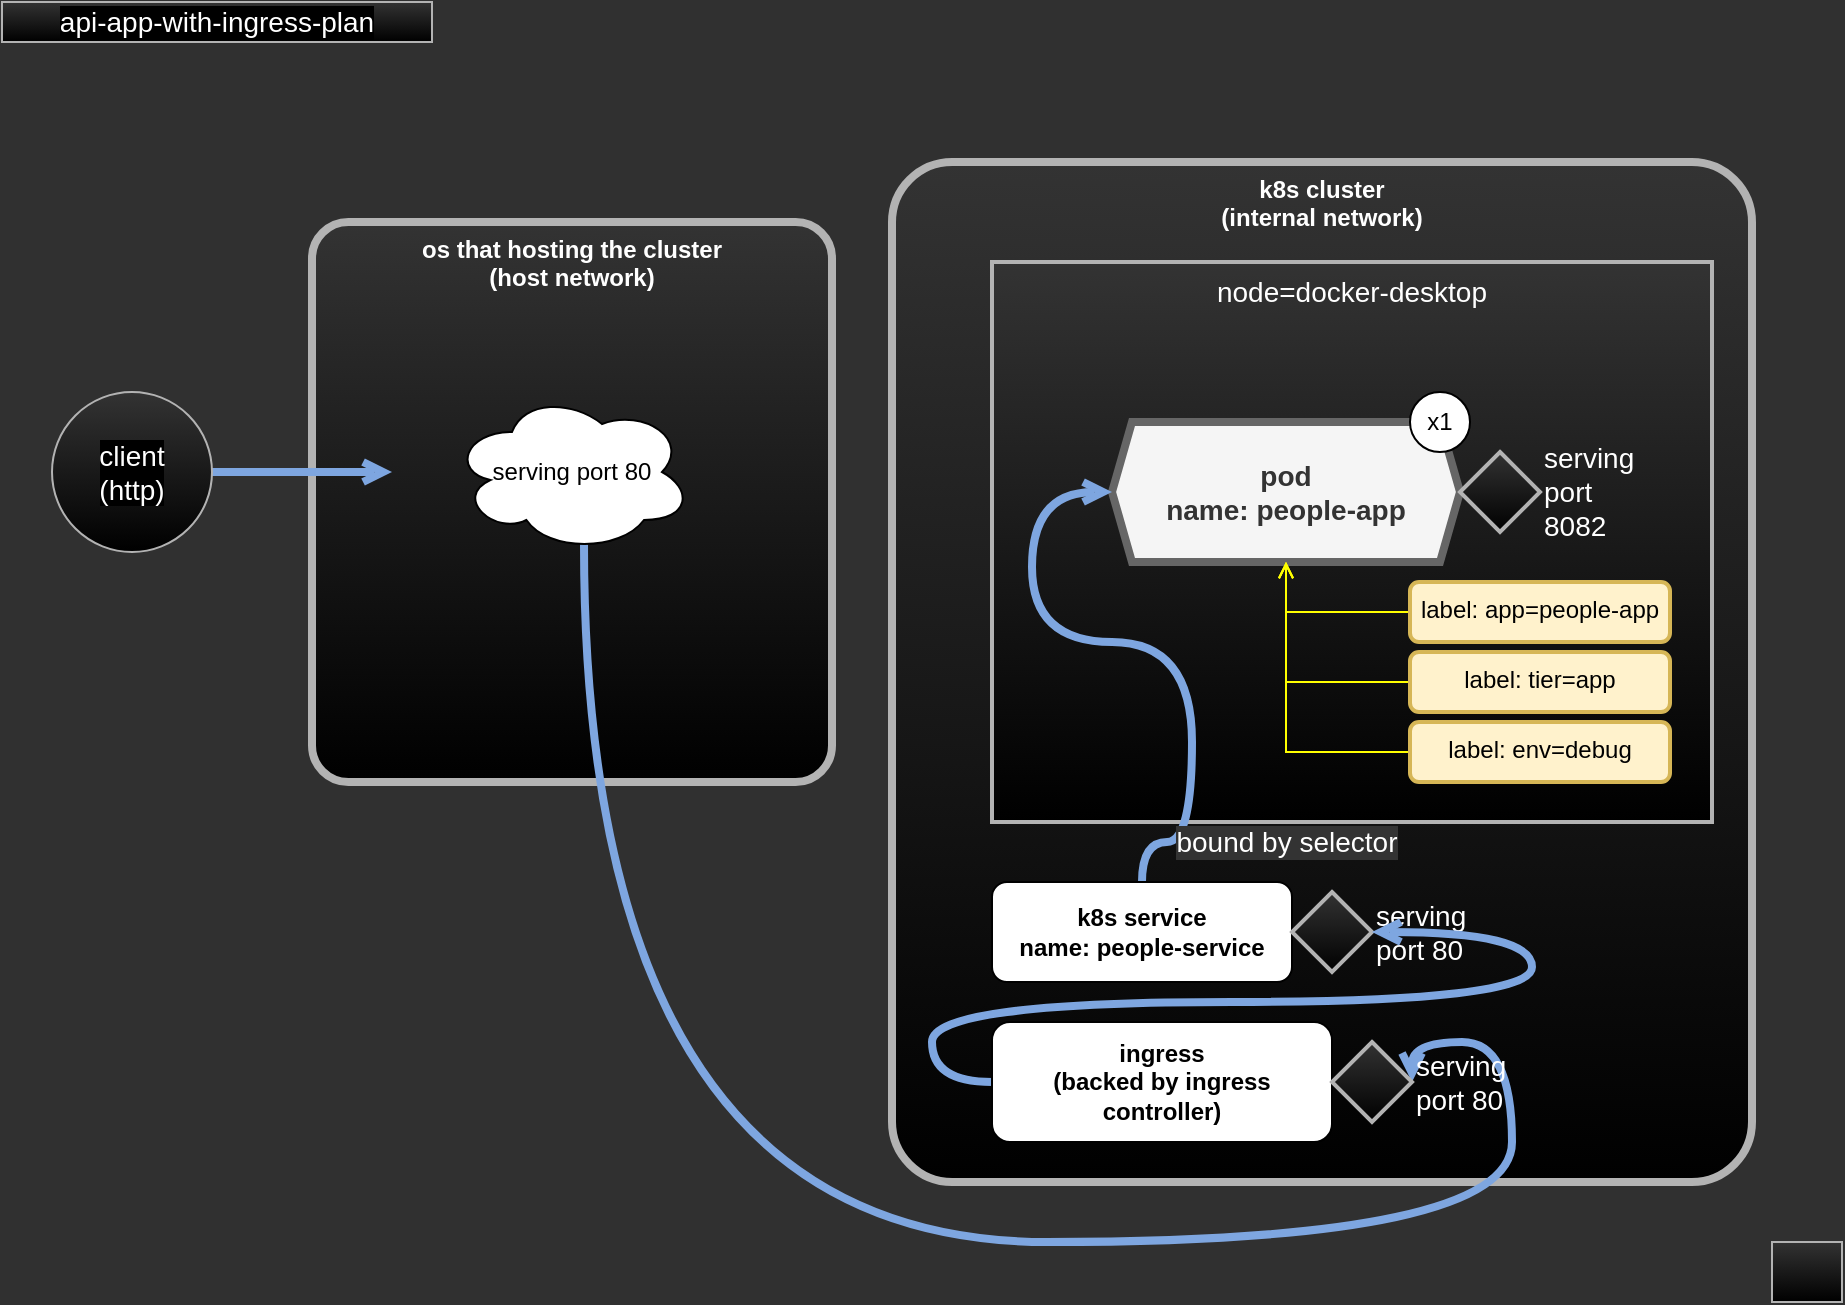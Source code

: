 <mxfile version="14.9.6" type="device"><diagram id="I4470RCvRsQy6u_Oc5J2" name="Page-1"><mxGraphModel dx="1106" dy="997" grid="1" gridSize="10" guides="1" tooltips="1" connect="1" arrows="1" fold="1" page="1" pageScale="1" pageWidth="827" pageHeight="1169" background="#303030" math="0" shadow="0"><root><mxCell id="0"/><mxCell id="1" parent="0"/><mxCell id="dS1ZjvqfkGv6v8Q8MQo3-20" value="os that hosting the cluster&lt;br&gt;(host network)" style="rounded=1;whiteSpace=wrap;html=1;arcSize=7;fontStyle=1;verticalAlign=top;strokeWidth=4;strokeColor=#B3B3B3;gradientColor=#000000;fillColor=#333333;fontColor=#FFFFFF;" parent="1" vertex="1"><mxGeometry x="170" y="120" width="260" height="280" as="geometry"/></mxCell><mxCell id="dS1ZjvqfkGv6v8Q8MQo3-1" value="k8s cluster&lt;br&gt;(internal network)" style="rounded=1;whiteSpace=wrap;html=1;arcSize=7;fontStyle=1;verticalAlign=top;strokeWidth=4;strokeColor=#B3B3B3;gradientColor=#000000;fillColor=#333333;fontColor=#FFFFFF;" parent="1" vertex="1"><mxGeometry x="460" y="90" width="430" height="510" as="geometry"/></mxCell><mxCell id="dS1ZjvqfkGv6v8Q8MQo3-7" value="node=docker-desktop" style="whiteSpace=wrap;html=1;fontSize=14;fontColor=#FFFFFF;strokeColor=#B3B3B3;strokeWidth=2;fillColor=#333333;gradientColor=#000000;verticalAlign=top;" parent="1" vertex="1"><mxGeometry x="510" y="140" width="360" height="280" as="geometry"/></mxCell><mxCell id="dS1ZjvqfkGv6v8Q8MQo3-2" value="pod&lt;br style=&quot;font-size: 14px&quot;&gt;name: people-app" style="shape=hexagon;perimeter=hexagonPerimeter2;whiteSpace=wrap;html=1;fixedSize=1;fontColor=#333333;strokeColor=#666666;strokeWidth=4;fillColor=#f5f5f5;verticalAlign=middle;size=10;fontStyle=1;fontSize=14;" parent="1" vertex="1"><mxGeometry x="570" y="220" width="174" height="70" as="geometry"/></mxCell><mxCell id="dS1ZjvqfkGv6v8Q8MQo3-5" style="edgeStyle=orthogonalEdgeStyle;rounded=0;orthogonalLoop=1;jettySize=auto;html=1;exitX=0;exitY=0.5;exitDx=0;exitDy=0;entryX=0.5;entryY=1;entryDx=0;entryDy=0;fontSize=14;fontColor=#FFFFFF;strokeColor=#FFFF00;endArrow=open;endFill=0;" parent="1" source="dS1ZjvqfkGv6v8Q8MQo3-3" target="dS1ZjvqfkGv6v8Q8MQo3-2" edge="1"><mxGeometry relative="1" as="geometry"/></mxCell><mxCell id="dS1ZjvqfkGv6v8Q8MQo3-3" value="label: env=debug" style="rounded=1;whiteSpace=wrap;html=1;strokeColor=#d6b656;strokeWidth=2;fillColor=#fff2cc;verticalAlign=top;" parent="1" vertex="1"><mxGeometry x="719" y="370" width="130" height="30" as="geometry"/></mxCell><mxCell id="dS1ZjvqfkGv6v8Q8MQo3-6" style="edgeStyle=orthogonalEdgeStyle;rounded=0;orthogonalLoop=1;jettySize=auto;html=1;exitX=0;exitY=0.5;exitDx=0;exitDy=0;entryX=0.5;entryY=1;entryDx=0;entryDy=0;fontSize=14;fontColor=#FFFFFF;endArrow=open;endFill=0;strokeColor=#FFFF00;" parent="1" source="dS1ZjvqfkGv6v8Q8MQo3-4" target="dS1ZjvqfkGv6v8Q8MQo3-2" edge="1"><mxGeometry relative="1" as="geometry"/></mxCell><mxCell id="dS1ZjvqfkGv6v8Q8MQo3-4" value="label: app=people-app" style="rounded=1;whiteSpace=wrap;html=1;strokeColor=#d6b656;strokeWidth=2;fillColor=#fff2cc;verticalAlign=top;" parent="1" vertex="1"><mxGeometry x="719" y="300" width="130" height="30" as="geometry"/></mxCell><mxCell id="dS1ZjvqfkGv6v8Q8MQo3-13" style="edgeStyle=orthogonalEdgeStyle;rounded=0;orthogonalLoop=1;jettySize=auto;html=1;exitX=0.55;exitY=0.95;exitDx=0;exitDy=0;entryX=1;entryY=0.5;entryDx=0;entryDy=0;fontSize=14;fontColor=#FFFFFF;endArrow=open;endFill=0;curved=1;strokeWidth=4;strokeColor=#7EA6E0;exitPerimeter=0;" parent="1" source="J-o66Uu-zmsGyJDsOOom-3" target="J-o66Uu-zmsGyJDsOOom-2" edge="1"><mxGeometry relative="1" as="geometry"><Array as="points"><mxPoint x="306" y="630"/><mxPoint x="770" y="630"/><mxPoint x="770" y="530"/></Array><mxPoint x="270" y="245" as="sourcePoint"/></mxGeometry></mxCell><mxCell id="dS1ZjvqfkGv6v8Q8MQo3-14" value="serving port 8082" style="rhombus;whiteSpace=wrap;html=1;fontSize=14;fontColor=#FFFFFF;strokeColor=#B3B3B3;strokeWidth=2;fillColor=#333333;gradientColor=#000000;verticalAlign=middle;labelPosition=right;verticalLabelPosition=middle;align=left;" parent="1" vertex="1"><mxGeometry x="744" y="235" width="40" height="40" as="geometry"/></mxCell><mxCell id="dS1ZjvqfkGv6v8Q8MQo3-16" value="api-app-with-ingress-plan" style="rounded=0;whiteSpace=wrap;html=1;labelBackgroundColor=#000000;fontSize=14;fontColor=#FFFFFF;strokeColor=#B3B3B3;strokeWidth=1;fillColor=#333333;gradientColor=#000000;verticalAlign=middle;" parent="1" vertex="1"><mxGeometry x="15" y="10" width="215" height="20" as="geometry"/></mxCell><mxCell id="dS1ZjvqfkGv6v8Q8MQo3-17" value="" style="rounded=0;whiteSpace=wrap;html=1;labelBackgroundColor=#000000;fontSize=14;fontColor=#FFFFFF;strokeColor=#B3B3B3;strokeWidth=1;fillColor=#333333;gradientColor=#000000;verticalAlign=middle;" parent="1" vertex="1"><mxGeometry x="900" y="630" width="35" height="30" as="geometry"/></mxCell><mxCell id="dS1ZjvqfkGv6v8Q8MQo3-19" style="edgeStyle=orthogonalEdgeStyle;curved=1;rounded=0;orthogonalLoop=1;jettySize=auto;html=1;exitX=1;exitY=0.5;exitDx=0;exitDy=0;entryX=0;entryY=0.5;entryDx=0;entryDy=0;fontSize=14;fontColor=#FFFFFF;endArrow=open;endFill=0;strokeColor=#7EA6E0;strokeWidth=4;" parent="1" source="dS1ZjvqfkGv6v8Q8MQo3-18" edge="1"><mxGeometry relative="1" as="geometry"><mxPoint x="210" y="245" as="targetPoint"/></mxGeometry></mxCell><mxCell id="dS1ZjvqfkGv6v8Q8MQo3-18" value="client&lt;br&gt;(http)" style="ellipse;whiteSpace=wrap;html=1;aspect=fixed;labelBackgroundColor=#000000;fontSize=14;fontColor=#FFFFFF;strokeColor=#B3B3B3;strokeWidth=1;fillColor=#333333;gradientColor=#000000;verticalAlign=middle;" parent="1" vertex="1"><mxGeometry x="40" y="205" width="80" height="80" as="geometry"/></mxCell><mxCell id="8Uu18Thm1voUC0HuOV9M-1" value="x1" style="ellipse;whiteSpace=wrap;html=1;" parent="1" vertex="1"><mxGeometry x="719" y="205" width="30" height="30" as="geometry"/></mxCell><mxCell id="mBmJHwozK2axHKSh4UZs-3" style="edgeStyle=orthogonalEdgeStyle;curved=1;rounded=0;orthogonalLoop=1;jettySize=auto;html=1;exitX=0.5;exitY=0;exitDx=0;exitDy=0;entryX=0;entryY=0.5;entryDx=0;entryDy=0;fontSize=14;fontColor=#FFFFFF;endArrow=open;endFill=0;strokeColor=#7EA6E0;strokeWidth=4;" parent="1" source="mBmJHwozK2axHKSh4UZs-1" target="dS1ZjvqfkGv6v8Q8MQo3-2" edge="1"><mxGeometry relative="1" as="geometry"><Array as="points"><mxPoint x="610" y="430"/><mxPoint x="610" y="330"/><mxPoint x="530" y="330"/><mxPoint x="530" y="255"/></Array></mxGeometry></mxCell><mxCell id="mBmJHwozK2axHKSh4UZs-4" value="bound by selector" style="edgeLabel;html=1;align=center;verticalAlign=middle;resizable=0;points=[];fontSize=14;fontColor=#FFFFFF;labelBackgroundColor=#333333;" parent="mBmJHwozK2axHKSh4UZs-3" vertex="1" connectable="0"><mxGeometry x="-0.747" y="6" relative="1" as="geometry"><mxPoint x="49" y="6" as="offset"/></mxGeometry></mxCell><mxCell id="mBmJHwozK2axHKSh4UZs-1" value="k8s service&lt;br&gt;name: people-service" style="rounded=1;whiteSpace=wrap;html=1;fontStyle=1" parent="1" vertex="1"><mxGeometry x="510" y="450" width="150" height="50" as="geometry"/></mxCell><mxCell id="mBmJHwozK2axHKSh4UZs-5" value="serving port 80" style="rhombus;whiteSpace=wrap;html=1;fontSize=14;fontColor=#FFFFFF;strokeColor=#B3B3B3;strokeWidth=2;fillColor=#333333;gradientColor=#000000;verticalAlign=middle;labelPosition=right;verticalLabelPosition=middle;align=left;" parent="1" vertex="1"><mxGeometry x="660" y="455" width="40" height="40" as="geometry"/></mxCell><mxCell id="J-o66Uu-zmsGyJDsOOom-5" style="edgeStyle=orthogonalEdgeStyle;curved=1;rounded=0;orthogonalLoop=1;jettySize=auto;html=1;exitX=0;exitY=0.5;exitDx=0;exitDy=0;entryX=1;entryY=0.5;entryDx=0;entryDy=0;fontSize=14;fontColor=#FFFFFF;endArrow=open;endFill=0;strokeColor=#7EA6E0;strokeWidth=4;" parent="1" source="J-o66Uu-zmsGyJDsOOom-1" target="mBmJHwozK2axHKSh4UZs-5" edge="1"><mxGeometry relative="1" as="geometry"><Array as="points"><mxPoint x="480" y="550"/><mxPoint x="480" y="510"/><mxPoint x="780" y="510"/><mxPoint x="780" y="475"/></Array></mxGeometry></mxCell><mxCell id="J-o66Uu-zmsGyJDsOOom-1" value="ingress&lt;br&gt;(backed by ingress controller)" style="rounded=1;whiteSpace=wrap;html=1;fontStyle=1" parent="1" vertex="1"><mxGeometry x="510" y="520" width="170" height="60" as="geometry"/></mxCell><mxCell id="J-o66Uu-zmsGyJDsOOom-2" value="serving port 80" style="rhombus;whiteSpace=wrap;html=1;fontSize=14;fontColor=#FFFFFF;strokeColor=#B3B3B3;strokeWidth=2;fillColor=#333333;gradientColor=#000000;verticalAlign=middle;labelPosition=right;verticalLabelPosition=middle;align=left;" parent="1" vertex="1"><mxGeometry x="680" y="530" width="40" height="40" as="geometry"/></mxCell><mxCell id="J-o66Uu-zmsGyJDsOOom-3" value="serving port 80" style="ellipse;shape=cloud;whiteSpace=wrap;html=1;" parent="1" vertex="1"><mxGeometry x="240" y="205" width="120" height="80" as="geometry"/></mxCell><mxCell id="5vBID0nR56im5cS1e2kH-2" style="edgeStyle=orthogonalEdgeStyle;rounded=0;orthogonalLoop=1;jettySize=auto;html=1;exitX=0;exitY=0.5;exitDx=0;exitDy=0;entryX=0.5;entryY=1;entryDx=0;entryDy=0;fontSize=14;fontColor=#FFFFFF;endArrow=open;endFill=0;strokeColor=#FFFF00;" edge="1" parent="1" source="5vBID0nR56im5cS1e2kH-1" target="dS1ZjvqfkGv6v8Q8MQo3-2"><mxGeometry relative="1" as="geometry"/></mxCell><mxCell id="5vBID0nR56im5cS1e2kH-1" value="label: tier=app" style="rounded=1;whiteSpace=wrap;html=1;strokeColor=#d6b656;strokeWidth=2;fillColor=#fff2cc;verticalAlign=top;" vertex="1" parent="1"><mxGeometry x="719" y="335" width="130" height="30" as="geometry"/></mxCell></root></mxGraphModel></diagram></mxfile>